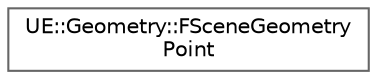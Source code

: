 digraph "Graphical Class Hierarchy"
{
 // INTERACTIVE_SVG=YES
 // LATEX_PDF_SIZE
  bgcolor="transparent";
  edge [fontname=Helvetica,fontsize=10,labelfontname=Helvetica,labelfontsize=10];
  node [fontname=Helvetica,fontsize=10,shape=box,height=0.2,width=0.4];
  rankdir="LR";
  Node0 [id="Node000000",label="UE::Geometry::FSceneGeometry\lPoint",height=0.2,width=0.4,color="grey40", fillcolor="white", style="filled",URL="$df/d79/structUE_1_1Geometry_1_1FSceneGeometryPoint.html",tooltip=" "];
}
